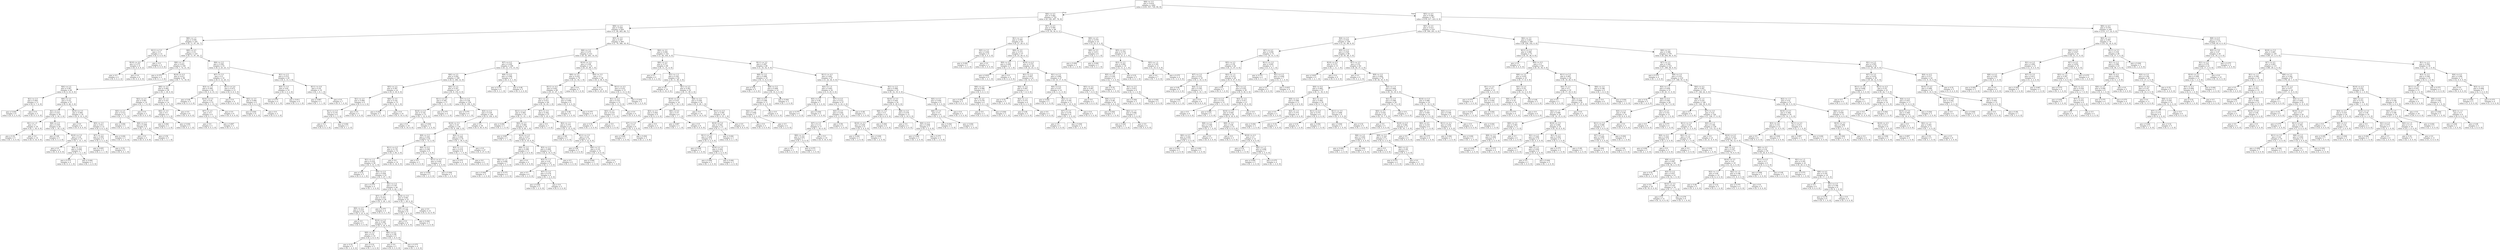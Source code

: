 digraph Tree {
node [shape=box] ;
0 [label="X[8] <= 3.5\ngini = 0.618\nsamples = 1492\nvalue = [123, 557, 720, 84, 8]"] ;
1 [label="X[6] <= 4.5\ngini = 0.482\nsamples = 725\nvalue = [4, 140, 497, 76, 8]"] ;
0 -> 1 [labeldistance=2.5, labelangle=45, headlabel="True"] ;
2 [label="X[8] <= 2.5\ngini = 0.426\nsamples = 629\nvalue = [1, 90, 463, 68, 7]"] ;
1 -> 2 ;
3 [label="X[6] <= 1.5\ngini = 0.556\nsamples = 165\nvalue = [0, 11, 97, 50, 7]"] ;
2 -> 3 ;
4 [label="X[11] <= 5.5\ngini = 0.5\nsamples = 12\nvalue = [0, 0, 0, 6, 6]"] ;
3 -> 4 ;
5 [label="X[10] <= 4.0\ngini = 0.375\nsamples = 8\nvalue = [0, 0, 0, 6, 2]"] ;
4 -> 5 ;
6 [label="gini = 0.5\nsamples = 4\nvalue = [0, 0, 0, 2, 2]"] ;
5 -> 6 ;
7 [label="gini = 0.0\nsamples = 4\nvalue = [0, 0, 0, 4, 0]"] ;
5 -> 7 ;
8 [label="gini = 0.0\nsamples = 4\nvalue = [0, 0, 0, 0, 4]"] ;
4 -> 8 ;
9 [label="X[9] <= 4.5\ngini = 0.51\nsamples = 153\nvalue = [0, 11, 97, 44, 1]"] ;
3 -> 9 ;
10 [label="X[8] <= 1.5\ngini = 0.433\nsamples = 100\nvalue = [0, 7, 72, 21, 0]"] ;
9 -> 10 ;
11 [label="gini = 0.375\nsamples = 4\nvalue = [0, 0, 1, 3, 0]"] ;
10 -> 11 ;
12 [label="X[10] <= 4.5\ngini = 0.413\nsamples = 96\nvalue = [0, 7, 71, 18, 0]"] ;
10 -> 12 ;
13 [label="X[4] <= 2.5\ngini = 0.367\nsamples = 68\nvalue = [0, 6, 53, 9, 0]"] ;
12 -> 13 ;
14 [label="X[1] <= 2.5\ngini = 0.463\nsamples = 11\nvalue = [0, 0, 7, 4, 0]"] ;
13 -> 14 ;
15 [label="gini = 0.444\nsamples = 6\nvalue = [0, 0, 2, 4, 0]"] ;
14 -> 15 ;
16 [label="gini = 0.0\nsamples = 5\nvalue = [0, 0, 5, 0, 0]"] ;
14 -> 16 ;
17 [label="X[6] <= 3.5\ngini = 0.33\nsamples = 57\nvalue = [0, 6, 46, 5, 0]"] ;
13 -> 17 ;
18 [label="X[1] <= 2.5\ngini = 0.231\nsamples = 39\nvalue = [0, 2, 34, 3, 0]"] ;
17 -> 18 ;
19 [label="X[1] <= 1.5\ngini = 0.1\nsamples = 19\nvalue = [0, 1, 18, 0, 0]"] ;
18 -> 19 ;
20 [label="gini = 0.32\nsamples = 5\nvalue = [0, 1, 4, 0, 0]"] ;
19 -> 20 ;
21 [label="gini = 0.0\nsamples = 14\nvalue = [0, 0, 14, 0, 0]"] ;
19 -> 21 ;
22 [label="X[6] <= 2.5\ngini = 0.335\nsamples = 20\nvalue = [0, 1, 16, 3, 0]"] ;
18 -> 22 ;
23 [label="gini = 0.48\nsamples = 5\nvalue = [0, 0, 3, 2, 0]"] ;
22 -> 23 ;
24 [label="X[10] <= 3.5\ngini = 0.24\nsamples = 15\nvalue = [0, 1, 13, 1, 0]"] ;
22 -> 24 ;
25 [label="gini = 0.0\nsamples = 8\nvalue = [0, 0, 8, 0, 0]"] ;
24 -> 25 ;
26 [label="X[3] <= 2.5\ngini = 0.449\nsamples = 7\nvalue = [0, 1, 5, 1, 0]"] ;
24 -> 26 ;
27 [label="gini = 0.375\nsamples = 4\nvalue = [0, 0, 3, 1, 0]"] ;
26 -> 27 ;
28 [label="gini = 0.444\nsamples = 3\nvalue = [0, 1, 2, 0, 0]"] ;
26 -> 28 ;
29 [label="X[10] <= 3.5\ngini = 0.494\nsamples = 18\nvalue = [0, 4, 12, 2, 0]"] ;
17 -> 29 ;
30 [label="gini = 0.0\nsamples = 6\nvalue = [0, 0, 6, 0, 0]"] ;
29 -> 30 ;
31 [label="X[5] <= 3.5\ngini = 0.611\nsamples = 12\nvalue = [0, 4, 6, 2, 0]"] ;
29 -> 31 ;
32 [label="X[7] <= 3.5\ngini = 0.593\nsamples = 9\nvalue = [0, 2, 5, 2, 0]"] ;
31 -> 32 ;
33 [label="gini = 0.625\nsamples = 4\nvalue = [0, 2, 1, 1, 0]"] ;
32 -> 33 ;
34 [label="gini = 0.32\nsamples = 5\nvalue = [0, 0, 4, 1, 0]"] ;
32 -> 34 ;
35 [label="gini = 0.444\nsamples = 3\nvalue = [0, 2, 1, 0, 0]"] ;
31 -> 35 ;
36 [label="X[6] <= 3.5\ngini = 0.482\nsamples = 28\nvalue = [0, 1, 18, 9, 0]"] ;
12 -> 36 ;
37 [label="X[3] <= 2.5\ngini = 0.561\nsamples = 14\nvalue = [0, 1, 7, 6, 0]"] ;
36 -> 37 ;
38 [label="X[5] <= 2.5\ngini = 0.512\nsamples = 11\nvalue = [0, 1, 7, 3, 0]"] ;
37 -> 38 ;
39 [label="gini = 0.444\nsamples = 3\nvalue = [0, 0, 1, 2, 0]"] ;
38 -> 39 ;
40 [label="X[0] <= 0.5\ngini = 0.406\nsamples = 8\nvalue = [0, 1, 6, 1, 0]"] ;
38 -> 40 ;
41 [label="gini = 0.0\nsamples = 3\nvalue = [0, 0, 3, 0, 0]"] ;
40 -> 41 ;
42 [label="gini = 0.56\nsamples = 5\nvalue = [0, 1, 3, 1, 0]"] ;
40 -> 42 ;
43 [label="gini = 0.0\nsamples = 3\nvalue = [0, 0, 0, 3, 0]"] ;
37 -> 43 ;
44 [label="X[2] <= 1.5\ngini = 0.337\nsamples = 14\nvalue = [0, 0, 11, 3, 0]"] ;
36 -> 44 ;
45 [label="X[4] <= 3.5\ngini = 0.5\nsamples = 6\nvalue = [0, 0, 3, 3, 0]"] ;
44 -> 45 ;
46 [label="gini = 0.444\nsamples = 3\nvalue = [0, 0, 1, 2, 0]"] ;
45 -> 46 ;
47 [label="gini = 0.444\nsamples = 3\nvalue = [0, 0, 2, 1, 0]"] ;
45 -> 47 ;
48 [label="gini = 0.0\nsamples = 8\nvalue = [0, 0, 8, 0, 0]"] ;
44 -> 48 ;
49 [label="X[6] <= 3.5\ngini = 0.583\nsamples = 53\nvalue = [0, 4, 25, 23, 1]"] ;
9 -> 49 ;
50 [label="X[7] <= 3.5\ngini = 0.5\nsamples = 33\nvalue = [0, 0, 12, 20, 1]"] ;
49 -> 50 ;
51 [label="X[3] <= 1.5\ngini = 0.395\nsamples = 20\nvalue = [0, 0, 4, 15, 1]"] ;
50 -> 51 ;
52 [label="gini = 0.48\nsamples = 5\nvalue = [0, 0, 3, 2, 0]"] ;
51 -> 52 ;
53 [label="X[10] <= 5.5\ngini = 0.24\nsamples = 15\nvalue = [0, 0, 1, 13, 1]"] ;
51 -> 53 ;
54 [label="X[7] <= 2.5\ngini = 0.5\nsamples = 6\nvalue = [0, 0, 1, 4, 1]"] ;
53 -> 54 ;
55 [label="gini = 0.0\nsamples = 3\nvalue = [0, 0, 0, 3, 0]"] ;
54 -> 55 ;
56 [label="gini = 0.667\nsamples = 3\nvalue = [0, 0, 1, 1, 1]"] ;
54 -> 56 ;
57 [label="gini = 0.0\nsamples = 9\nvalue = [0, 0, 0, 9, 0]"] ;
53 -> 57 ;
58 [label="X[11] <= 5.0\ngini = 0.473\nsamples = 13\nvalue = [0, 0, 8, 5, 0]"] ;
50 -> 58 ;
59 [label="gini = 0.0\nsamples = 4\nvalue = [0, 0, 4, 0, 0]"] ;
58 -> 59 ;
60 [label="X[5] <= 3.5\ngini = 0.494\nsamples = 9\nvalue = [0, 0, 4, 5, 0]"] ;
58 -> 60 ;
61 [label="gini = 0.444\nsamples = 6\nvalue = [0, 0, 4, 2, 0]"] ;
60 -> 61 ;
62 [label="gini = 0.0\nsamples = 3\nvalue = [0, 0, 0, 3, 0]"] ;
60 -> 62 ;
63 [label="X[1] <= 2.5\ngini = 0.515\nsamples = 20\nvalue = [0, 4, 13, 3, 0]"] ;
49 -> 63 ;
64 [label="X[5] <= 3.5\ngini = 0.62\nsamples = 10\nvalue = [0, 3, 5, 2, 0]"] ;
63 -> 64 ;
65 [label="gini = 0.375\nsamples = 4\nvalue = [0, 0, 3, 1, 0]"] ;
64 -> 65 ;
66 [label="gini = 0.611\nsamples = 6\nvalue = [0, 3, 2, 1, 0]"] ;
64 -> 66 ;
67 [label="X[11] <= 4.0\ngini = 0.34\nsamples = 10\nvalue = [0, 1, 8, 1, 0]"] ;
63 -> 67 ;
68 [label="gini = 0.667\nsamples = 3\nvalue = [0, 1, 1, 1, 0]"] ;
67 -> 68 ;
69 [label="gini = 0.0\nsamples = 7\nvalue = [0, 0, 7, 0, 0]"] ;
67 -> 69 ;
70 [label="X[5] <= 3.5\ngini = 0.347\nsamples = 464\nvalue = [1, 79, 366, 18, 0]"] ;
2 -> 70 ;
71 [label="X[6] <= 3.5\ngini = 0.275\nsamples = 312\nvalue = [0, 35, 263, 14, 0]"] ;
70 -> 71 ;
72 [label="X[7] <= 4.5\ngini = 0.229\nsamples = 198\nvalue = [0, 12, 173, 13, 0]"] ;
71 -> 72 ;
73 [label="X[6] <= 2.5\ngini = 0.204\nsamples = 189\nvalue = [0, 9, 168, 12, 0]"] ;
72 -> 73 ;
74 [label="X[5] <= 2.5\ngini = 0.397\nsamples = 22\nvalue = [0, 0, 16, 6, 0]"] ;
73 -> 74 ;
75 [label="X[1] <= 2.5\ngini = 0.494\nsamples = 9\nvalue = [0, 0, 4, 5, 0]"] ;
74 -> 75 ;
76 [label="X[11] <= 5.5\ngini = 0.278\nsamples = 6\nvalue = [0, 0, 1, 5, 0]"] ;
75 -> 76 ;
77 [label="gini = 0.0\nsamples = 3\nvalue = [0, 0, 0, 3, 0]"] ;
76 -> 77 ;
78 [label="gini = 0.444\nsamples = 3\nvalue = [0, 0, 1, 2, 0]"] ;
76 -> 78 ;
79 [label="gini = 0.0\nsamples = 3\nvalue = [0, 0, 3, 0, 0]"] ;
75 -> 79 ;
80 [label="X[9] <= 3.5\ngini = 0.142\nsamples = 13\nvalue = [0, 0, 12, 1, 0]"] ;
74 -> 80 ;
81 [label="gini = 0.444\nsamples = 3\nvalue = [0, 0, 2, 1, 0]"] ;
80 -> 81 ;
82 [label="gini = 0.0\nsamples = 10\nvalue = [0, 0, 10, 0, 0]"] ;
80 -> 82 ;
83 [label="X[4] <= 2.5\ngini = 0.167\nsamples = 167\nvalue = [0, 9, 152, 6, 0]"] ;
73 -> 83 ;
84 [label="X[11] <= 5.0\ngini = 0.381\nsamples = 17\nvalue = [0, 1, 13, 3, 0]"] ;
83 -> 84 ;
85 [label="X[10] <= 4.5\ngini = 0.142\nsamples = 13\nvalue = [0, 1, 12, 0, 0]"] ;
84 -> 85 ;
86 [label="gini = 0.0\nsamples = 10\nvalue = [0, 0, 10, 0, 0]"] ;
85 -> 86 ;
87 [label="gini = 0.444\nsamples = 3\nvalue = [0, 1, 2, 0, 0]"] ;
85 -> 87 ;
88 [label="gini = 0.375\nsamples = 4\nvalue = [0, 0, 1, 3, 0]"] ;
84 -> 88 ;
89 [label="X[7] <= 2.5\ngini = 0.138\nsamples = 150\nvalue = [0, 8, 139, 3, 0]"] ;
83 -> 89 ;
90 [label="gini = 0.375\nsamples = 4\nvalue = [0, 0, 3, 1, 0]"] ;
89 -> 90 ;
91 [label="X[3] <= 2.5\ngini = 0.129\nsamples = 146\nvalue = [0, 8, 136, 2, 0]"] ;
89 -> 91 ;
92 [label="X[10] <= 5.5\ngini = 0.16\nsamples = 116\nvalue = [0, 8, 106, 2, 0]"] ;
91 -> 92 ;
93 [label="X[9] <= 5.5\ngini = 0.202\nsamples = 81\nvalue = [0, 7, 72, 2, 0]"] ;
92 -> 93 ;
94 [label="X[11] <= 4.5\ngini = 0.179\nsamples = 72\nvalue = [0, 5, 65, 2, 0]"] ;
93 -> 94 ;
95 [label="X[1] <= 1.5\ngini = 0.218\nsamples = 58\nvalue = [0, 5, 51, 2, 0]"] ;
94 -> 95 ;
96 [label="gini = 0.32\nsamples = 5\nvalue = [0, 0, 4, 1, 0]"] ;
95 -> 96 ;
97 [label="X[5] <= 2.5\ngini = 0.204\nsamples = 53\nvalue = [0, 5, 47, 1, 0]"] ;
95 -> 97 ;
98 [label="gini = 0.375\nsamples = 4\nvalue = [0, 1, 3, 0, 0]"] ;
97 -> 98 ;
99 [label="X[1] <= 2.5\ngini = 0.187\nsamples = 49\nvalue = [0, 4, 44, 1, 0]"] ;
97 -> 99 ;
100 [label="X[7] <= 3.5\ngini = 0.253\nsamples = 28\nvalue = [0, 3, 24, 1, 0]"] ;
99 -> 100 ;
101 [label="X[9] <= 2.5\ngini = 0.219\nsamples = 24\nvalue = [0, 3, 21, 0, 0]"] ;
100 -> 101 ;
102 [label="gini = 0.0\nsamples = 5\nvalue = [0, 0, 5, 0, 0]"] ;
101 -> 102 ;
103 [label="X[10] <= 3.5\ngini = 0.266\nsamples = 19\nvalue = [0, 3, 16, 0, 0]"] ;
101 -> 103 ;
104 [label="X[9] <= 3.5\ngini = 0.32\nsamples = 10\nvalue = [0, 2, 8, 0, 0]"] ;
103 -> 104 ;
105 [label="gini = 0.32\nsamples = 5\nvalue = [0, 1, 4, 0, 0]"] ;
104 -> 105 ;
106 [label="gini = 0.32\nsamples = 5\nvalue = [0, 1, 4, 0, 0]"] ;
104 -> 106 ;
107 [label="X[0] <= 0.5\ngini = 0.198\nsamples = 9\nvalue = [0, 1, 8, 0, 0]"] ;
103 -> 107 ;
108 [label="gini = 0.0\nsamples = 5\nvalue = [0, 0, 5, 0, 0]"] ;
107 -> 108 ;
109 [label="gini = 0.375\nsamples = 4\nvalue = [0, 1, 3, 0, 0]"] ;
107 -> 109 ;
110 [label="gini = 0.375\nsamples = 4\nvalue = [0, 0, 3, 1, 0]"] ;
100 -> 110 ;
111 [label="X[10] <= 3.5\ngini = 0.091\nsamples = 21\nvalue = [0, 1, 20, 0, 0]"] ;
99 -> 111 ;
112 [label="X[9] <= 3.5\ngini = 0.198\nsamples = 9\nvalue = [0, 1, 8, 0, 0]"] ;
111 -> 112 ;
113 [label="gini = 0.0\nsamples = 6\nvalue = [0, 0, 6, 0, 0]"] ;
112 -> 113 ;
114 [label="gini = 0.444\nsamples = 3\nvalue = [0, 1, 2, 0, 0]"] ;
112 -> 114 ;
115 [label="gini = 0.0\nsamples = 12\nvalue = [0, 0, 12, 0, 0]"] ;
111 -> 115 ;
116 [label="gini = 0.0\nsamples = 14\nvalue = [0, 0, 14, 0, 0]"] ;
94 -> 116 ;
117 [label="X[0] <= 0.5\ngini = 0.346\nsamples = 9\nvalue = [0, 2, 7, 0, 0]"] ;
93 -> 117 ;
118 [label="gini = 0.0\nsamples = 3\nvalue = [0, 0, 3, 0, 0]"] ;
117 -> 118 ;
119 [label="X[11] <= 4.5\ngini = 0.444\nsamples = 6\nvalue = [0, 2, 4, 0, 0]"] ;
117 -> 119 ;
120 [label="gini = 0.444\nsamples = 3\nvalue = [0, 1, 2, 0, 0]"] ;
119 -> 120 ;
121 [label="gini = 0.444\nsamples = 3\nvalue = [0, 1, 2, 0, 0]"] ;
119 -> 121 ;
122 [label="X[2] <= 1.5\ngini = 0.056\nsamples = 35\nvalue = [0, 1, 34, 0, 0]"] ;
92 -> 122 ;
123 [label="X[3] <= 1.5\ngini = 0.219\nsamples = 8\nvalue = [0, 1, 7, 0, 0]"] ;
122 -> 123 ;
124 [label="gini = 0.375\nsamples = 4\nvalue = [0, 1, 3, 0, 0]"] ;
123 -> 124 ;
125 [label="gini = 0.0\nsamples = 4\nvalue = [0, 0, 4, 0, 0]"] ;
123 -> 125 ;
126 [label="gini = 0.0\nsamples = 27\nvalue = [0, 0, 27, 0, 0]"] ;
122 -> 126 ;
127 [label="gini = 0.0\nsamples = 30\nvalue = [0, 0, 30, 0, 0]"] ;
91 -> 127 ;
128 [label="X[9] <= 4.5\ngini = 0.568\nsamples = 9\nvalue = [0, 3, 5, 1, 0]"] ;
72 -> 128 ;
129 [label="gini = 0.375\nsamples = 4\nvalue = [0, 0, 3, 1, 0]"] ;
128 -> 129 ;
130 [label="gini = 0.48\nsamples = 5\nvalue = [0, 3, 2, 0, 0]"] ;
128 -> 130 ;
131 [label="X[10] <= 5.5\ngini = 0.336\nsamples = 114\nvalue = [0, 23, 90, 1, 0]"] ;
71 -> 131 ;
132 [label="X[9] <= 5.5\ngini = 0.419\nsamples = 76\nvalue = [0, 21, 54, 1, 0]"] ;
131 -> 132 ;
133 [label="X[11] <= 4.5\ngini = 0.443\nsamples = 69\nvalue = [0, 21, 47, 1, 0]"] ;
132 -> 133 ;
134 [label="X[1] <= 2.5\ngini = 0.415\nsamples = 60\nvalue = [0, 16, 43, 1, 0]"] ;
133 -> 134 ;
135 [label="X[11] <= 2.5\ngini = 0.483\nsamples = 33\nvalue = [0, 11, 21, 1, 0]"] ;
134 -> 135 ;
136 [label="gini = 0.444\nsamples = 3\nvalue = [0, 2, 1, 0, 0]"] ;
135 -> 136 ;
137 [label="X[4] <= 2.5\ngini = 0.464\nsamples = 30\nvalue = [0, 9, 20, 1, 0]"] ;
135 -> 137 ;
138 [label="gini = 0.667\nsamples = 3\nvalue = [0, 1, 1, 1, 0]"] ;
137 -> 138 ;
139 [label="X[10] <= 3.5\ngini = 0.417\nsamples = 27\nvalue = [0, 8, 19, 0, 0]"] ;
137 -> 139 ;
140 [label="X[9] <= 3.5\ngini = 0.298\nsamples = 11\nvalue = [0, 2, 9, 0, 0]"] ;
139 -> 140 ;
141 [label="X[2] <= 1.5\ngini = 0.408\nsamples = 7\nvalue = [0, 2, 5, 0, 0]"] ;
140 -> 141 ;
142 [label="gini = 0.444\nsamples = 3\nvalue = [0, 1, 2, 0, 0]"] ;
141 -> 142 ;
143 [label="gini = 0.375\nsamples = 4\nvalue = [0, 1, 3, 0, 0]"] ;
141 -> 143 ;
144 [label="gini = 0.0\nsamples = 4\nvalue = [0, 0, 4, 0, 0]"] ;
140 -> 144 ;
145 [label="X[3] <= 2.5\ngini = 0.469\nsamples = 16\nvalue = [0, 6, 10, 0, 0]"] ;
139 -> 145 ;
146 [label="X[3] <= 1.5\ngini = 0.42\nsamples = 10\nvalue = [0, 3, 7, 0, 0]"] ;
145 -> 146 ;
147 [label="gini = 0.5\nsamples = 4\nvalue = [0, 2, 2, 0, 0]"] ;
146 -> 147 ;
148 [label="X[7] <= 3.5\ngini = 0.278\nsamples = 6\nvalue = [0, 1, 5, 0, 0]"] ;
146 -> 148 ;
149 [label="gini = 0.444\nsamples = 3\nvalue = [0, 1, 2, 0, 0]"] ;
148 -> 149 ;
150 [label="gini = 0.0\nsamples = 3\nvalue = [0, 0, 3, 0, 0]"] ;
148 -> 150 ;
151 [label="gini = 0.5\nsamples = 6\nvalue = [0, 3, 3, 0, 0]"] ;
145 -> 151 ;
152 [label="X[7] <= 3.5\ngini = 0.302\nsamples = 27\nvalue = [0, 5, 22, 0, 0]"] ;
134 -> 152 ;
153 [label="gini = 0.0\nsamples = 7\nvalue = [0, 0, 7, 0, 0]"] ;
152 -> 153 ;
154 [label="X[2] <= 1.5\ngini = 0.375\nsamples = 20\nvalue = [0, 5, 15, 0, 0]"] ;
152 -> 154 ;
155 [label="gini = 0.48\nsamples = 5\nvalue = [0, 2, 3, 0, 0]"] ;
154 -> 155 ;
156 [label="X[11] <= 3.5\ngini = 0.32\nsamples = 15\nvalue = [0, 3, 12, 0, 0]"] ;
154 -> 156 ;
157 [label="gini = 0.48\nsamples = 5\nvalue = [0, 2, 3, 0, 0]"] ;
156 -> 157 ;
158 [label="X[9] <= 3.5\ngini = 0.18\nsamples = 10\nvalue = [0, 1, 9, 0, 0]"] ;
156 -> 158 ;
159 [label="gini = 0.444\nsamples = 3\nvalue = [0, 1, 2, 0, 0]"] ;
158 -> 159 ;
160 [label="gini = 0.0\nsamples = 7\nvalue = [0, 0, 7, 0, 0]"] ;
158 -> 160 ;
161 [label="X[1] <= 2.5\ngini = 0.494\nsamples = 9\nvalue = [0, 5, 4, 0, 0]"] ;
133 -> 161 ;
162 [label="gini = 0.48\nsamples = 5\nvalue = [0, 2, 3, 0, 0]"] ;
161 -> 162 ;
163 [label="gini = 0.375\nsamples = 4\nvalue = [0, 3, 1, 0, 0]"] ;
161 -> 163 ;
164 [label="gini = 0.0\nsamples = 7\nvalue = [0, 0, 7, 0, 0]"] ;
132 -> 164 ;
165 [label="X[4] <= 3.5\ngini = 0.1\nsamples = 38\nvalue = [0, 2, 36, 0, 0]"] ;
131 -> 165 ;
166 [label="gini = 0.0\nsamples = 23\nvalue = [0, 0, 23, 0, 0]"] ;
165 -> 166 ;
167 [label="X[11] <= 4.5\ngini = 0.231\nsamples = 15\nvalue = [0, 2, 13, 0, 0]"] ;
165 -> 167 ;
168 [label="X[1] <= 2.5\ngini = 0.153\nsamples = 12\nvalue = [0, 1, 11, 0, 0]"] ;
167 -> 168 ;
169 [label="X[3] <= 2.5\ngini = 0.219\nsamples = 8\nvalue = [0, 1, 7, 0, 0]"] ;
168 -> 169 ;
170 [label="gini = 0.32\nsamples = 5\nvalue = [0, 1, 4, 0, 0]"] ;
169 -> 170 ;
171 [label="gini = 0.0\nsamples = 3\nvalue = [0, 0, 3, 0, 0]"] ;
169 -> 171 ;
172 [label="gini = 0.0\nsamples = 4\nvalue = [0, 0, 4, 0, 0]"] ;
168 -> 172 ;
173 [label="gini = 0.444\nsamples = 3\nvalue = [0, 1, 2, 0, 0]"] ;
167 -> 173 ;
174 [label="X[4] <= 3.5\ngini = 0.456\nsamples = 152\nvalue = [1, 44, 103, 4, 0]"] ;
70 -> 174 ;
175 [label="X[6] <= 2.5\ngini = 0.371\nsamples = 66\nvalue = [0, 11, 51, 4, 0]"] ;
174 -> 175 ;
176 [label="gini = 0.5\nsamples = 4\nvalue = [0, 0, 2, 2, 0]"] ;
175 -> 176 ;
177 [label="X[1] <= 1.5\ngini = 0.343\nsamples = 62\nvalue = [0, 11, 49, 2, 0]"] ;
175 -> 177 ;
178 [label="gini = 0.0\nsamples = 10\nvalue = [0, 0, 10, 0, 0]"] ;
177 -> 178 ;
179 [label="X[1] <= 2.5\ngini = 0.391\nsamples = 52\nvalue = [0, 11, 39, 2, 0]"] ;
177 -> 179 ;
180 [label="X[10] <= 5.5\ngini = 0.537\nsamples = 18\nvalue = [0, 7, 10, 1, 0]"] ;
179 -> 180 ;
181 [label="X[3] <= 2.5\ngini = 0.444\nsamples = 9\nvalue = [0, 6, 3, 0, 0]"] ;
180 -> 181 ;
182 [label="X[7] <= 3.5\ngini = 0.5\nsamples = 6\nvalue = [0, 3, 3, 0, 0]"] ;
181 -> 182 ;
183 [label="gini = 0.444\nsamples = 3\nvalue = [0, 1, 2, 0, 0]"] ;
182 -> 183 ;
184 [label="gini = 0.444\nsamples = 3\nvalue = [0, 2, 1, 0, 0]"] ;
182 -> 184 ;
185 [label="gini = 0.0\nsamples = 3\nvalue = [0, 3, 0, 0, 0]"] ;
181 -> 185 ;
186 [label="X[0] <= 0.5\ngini = 0.37\nsamples = 9\nvalue = [0, 1, 7, 1, 0]"] ;
180 -> 186 ;
187 [label="gini = 0.667\nsamples = 3\nvalue = [0, 1, 1, 1, 0]"] ;
186 -> 187 ;
188 [label="gini = 0.0\nsamples = 6\nvalue = [0, 0, 6, 0, 0]"] ;
186 -> 188 ;
189 [label="X[6] <= 3.5\ngini = 0.258\nsamples = 34\nvalue = [0, 4, 29, 1, 0]"] ;
179 -> 189 ;
190 [label="gini = 0.0\nsamples = 14\nvalue = [0, 0, 14, 0, 0]"] ;
189 -> 190 ;
191 [label="X[11] <= 4.5\ngini = 0.395\nsamples = 20\nvalue = [0, 4, 15, 1, 0]"] ;
189 -> 191 ;
192 [label="X[10] <= 5.0\ngini = 0.542\nsamples = 12\nvalue = [0, 4, 7, 1, 0]"] ;
191 -> 192 ;
193 [label="X[11] <= 3.5\ngini = 0.494\nsamples = 9\nvalue = [0, 4, 5, 0, 0]"] ;
192 -> 193 ;
194 [label="gini = 0.444\nsamples = 3\nvalue = [0, 2, 1, 0, 0]"] ;
193 -> 194 ;
195 [label="X[10] <= 3.5\ngini = 0.444\nsamples = 6\nvalue = [0, 2, 4, 0, 0]"] ;
193 -> 195 ;
196 [label="gini = 0.444\nsamples = 3\nvalue = [0, 1, 2, 0, 0]"] ;
195 -> 196 ;
197 [label="gini = 0.444\nsamples = 3\nvalue = [0, 1, 2, 0, 0]"] ;
195 -> 197 ;
198 [label="gini = 0.444\nsamples = 3\nvalue = [0, 0, 2, 1, 0]"] ;
192 -> 198 ;
199 [label="gini = 0.0\nsamples = 8\nvalue = [0, 0, 8, 0, 0]"] ;
191 -> 199 ;
200 [label="X[11] <= 3.5\ngini = 0.487\nsamples = 86\nvalue = [1, 33, 52, 0, 0]"] ;
174 -> 200 ;
201 [label="X[6] <= 3.5\ngini = 0.488\nsamples = 19\nvalue = [0, 11, 8, 0, 0]"] ;
200 -> 201 ;
202 [label="gini = 0.32\nsamples = 5\nvalue = [0, 1, 4, 0, 0]"] ;
201 -> 202 ;
203 [label="X[9] <= 5.5\ngini = 0.408\nsamples = 14\nvalue = [0, 10, 4, 0, 0]"] ;
201 -> 203 ;
204 [label="X[0] <= 0.5\ngini = 0.298\nsamples = 11\nvalue = [0, 9, 2, 0, 0]"] ;
203 -> 204 ;
205 [label="X[2] <= 1.5\ngini = 0.408\nsamples = 7\nvalue = [0, 5, 2, 0, 0]"] ;
204 -> 205 ;
206 [label="gini = 0.0\nsamples = 3\nvalue = [0, 3, 0, 0, 0]"] ;
205 -> 206 ;
207 [label="gini = 0.5\nsamples = 4\nvalue = [0, 2, 2, 0, 0]"] ;
205 -> 207 ;
208 [label="gini = 0.0\nsamples = 4\nvalue = [0, 4, 0, 0, 0]"] ;
204 -> 208 ;
209 [label="gini = 0.444\nsamples = 3\nvalue = [0, 1, 2, 0, 0]"] ;
203 -> 209 ;
210 [label="X[11] <= 4.5\ngini = 0.461\nsamples = 67\nvalue = [1, 22, 44, 0, 0]"] ;
200 -> 210 ;
211 [label="X[3] <= 1.5\ngini = 0.403\nsamples = 34\nvalue = [1, 8, 25, 0, 0]"] ;
210 -> 211 ;
212 [label="X[5] <= 4.5\ngini = 0.49\nsamples = 7\nvalue = [0, 4, 3, 0, 0]"] ;
211 -> 212 ;
213 [label="gini = 0.375\nsamples = 4\nvalue = [0, 3, 1, 0, 0]"] ;
212 -> 213 ;
214 [label="gini = 0.444\nsamples = 3\nvalue = [0, 1, 2, 0, 0]"] ;
212 -> 214 ;
215 [label="X[7] <= 4.5\ngini = 0.313\nsamples = 27\nvalue = [1, 4, 22, 0, 0]"] ;
211 -> 215 ;
216 [label="X[3] <= 2.5\ngini = 0.244\nsamples = 22\nvalue = [1, 2, 19, 0, 0]"] ;
215 -> 216 ;
217 [label="X[7] <= 3.5\ngini = 0.111\nsamples = 17\nvalue = [0, 1, 16, 0, 0]"] ;
216 -> 217 ;
218 [label="X[9] <= 3.5\ngini = 0.245\nsamples = 7\nvalue = [0, 1, 6, 0, 0]"] ;
217 -> 218 ;
219 [label="gini = 0.0\nsamples = 3\nvalue = [0, 0, 3, 0, 0]"] ;
218 -> 219 ;
220 [label="gini = 0.375\nsamples = 4\nvalue = [0, 1, 3, 0, 0]"] ;
218 -> 220 ;
221 [label="gini = 0.0\nsamples = 10\nvalue = [0, 0, 10, 0, 0]"] ;
217 -> 221 ;
222 [label="gini = 0.56\nsamples = 5\nvalue = [1, 1, 3, 0, 0]"] ;
216 -> 222 ;
223 [label="gini = 0.48\nsamples = 5\nvalue = [0, 2, 3, 0, 0]"] ;
215 -> 223 ;
224 [label="X[1] <= 2.5\ngini = 0.489\nsamples = 33\nvalue = [0, 14, 19, 0, 0]"] ;
210 -> 224 ;
225 [label="X[10] <= 5.5\ngini = 0.444\nsamples = 24\nvalue = [0, 8, 16, 0, 0]"] ;
224 -> 225 ;
226 [label="X[6] <= 3.5\ngini = 0.5\nsamples = 12\nvalue = [0, 6, 6, 0, 0]"] ;
225 -> 226 ;
227 [label="X[10] <= 4.5\ngini = 0.444\nsamples = 6\nvalue = [0, 2, 4, 0, 0]"] ;
226 -> 227 ;
228 [label="gini = 0.444\nsamples = 3\nvalue = [0, 1, 2, 0, 0]"] ;
227 -> 228 ;
229 [label="gini = 0.444\nsamples = 3\nvalue = [0, 1, 2, 0, 0]"] ;
227 -> 229 ;
230 [label="gini = 0.444\nsamples = 6\nvalue = [0, 4, 2, 0, 0]"] ;
226 -> 230 ;
231 [label="X[6] <= 3.5\ngini = 0.278\nsamples = 12\nvalue = [0, 2, 10, 0, 0]"] ;
225 -> 231 ;
232 [label="gini = 0.0\nsamples = 5\nvalue = [0, 0, 5, 0, 0]"] ;
231 -> 232 ;
233 [label="X[0] <= 0.5\ngini = 0.408\nsamples = 7\nvalue = [0, 2, 5, 0, 0]"] ;
231 -> 233 ;
234 [label="gini = 0.444\nsamples = 3\nvalue = [0, 1, 2, 0, 0]"] ;
233 -> 234 ;
235 [label="gini = 0.375\nsamples = 4\nvalue = [0, 1, 3, 0, 0]"] ;
233 -> 235 ;
236 [label="X[5] <= 4.5\ngini = 0.444\nsamples = 9\nvalue = [0, 6, 3, 0, 0]"] ;
224 -> 236 ;
237 [label="X[6] <= 3.5\ngini = 0.5\nsamples = 6\nvalue = [0, 3, 3, 0, 0]"] ;
236 -> 237 ;
238 [label="gini = 0.444\nsamples = 3\nvalue = [0, 2, 1, 0, 0]"] ;
237 -> 238 ;
239 [label="gini = 0.444\nsamples = 3\nvalue = [0, 1, 2, 0, 0]"] ;
237 -> 239 ;
240 [label="gini = 0.0\nsamples = 3\nvalue = [0, 3, 0, 0, 0]"] ;
236 -> 240 ;
241 [label="X[7] <= 4.5\ngini = 0.595\nsamples = 96\nvalue = [3, 50, 34, 8, 1]"] ;
1 -> 241 ;
242 [label="X[1] <= 1.5\ngini = 0.595\nsamples = 63\nvalue = [0, 27, 29, 6, 1]"] ;
241 -> 242 ;
243 [label="X[5] <= 3.5\ngini = 0.444\nsamples = 6\nvalue = [0, 4, 0, 2, 0]"] ;
242 -> 243 ;
244 [label="gini = 0.444\nsamples = 3\nvalue = [0, 1, 0, 2, 0]"] ;
243 -> 244 ;
245 [label="gini = 0.0\nsamples = 3\nvalue = [0, 3, 0, 0, 0]"] ;
243 -> 245 ;
246 [label="X[9] <= 3.5\ngini = 0.573\nsamples = 57\nvalue = [0, 23, 29, 4, 1]"] ;
242 -> 246 ;
247 [label="X[0] <= 0.5\ngini = 0.406\nsamples = 8\nvalue = [0, 1, 6, 1, 0]"] ;
246 -> 247 ;
248 [label="gini = 0.625\nsamples = 4\nvalue = [0, 1, 2, 1, 0]"] ;
247 -> 248 ;
249 [label="gini = 0.0\nsamples = 4\nvalue = [0, 0, 4, 0, 0]"] ;
247 -> 249 ;
250 [label="X[10] <= 4.5\ngini = 0.574\nsamples = 49\nvalue = [0, 22, 23, 3, 1]"] ;
246 -> 250 ;
251 [label="X[1] <= 2.5\ngini = 0.607\nsamples = 22\nvalue = [0, 12, 6, 3, 1]"] ;
250 -> 251 ;
252 [label="X[8] <= 2.5\ngini = 0.568\nsamples = 9\nvalue = [0, 5, 0, 3, 1]"] ;
251 -> 252 ;
253 [label="gini = 0.444\nsamples = 3\nvalue = [0, 0, 0, 2, 1]"] ;
252 -> 253 ;
254 [label="X[7] <= 3.5\ngini = 0.278\nsamples = 6\nvalue = [0, 5, 0, 1, 0]"] ;
252 -> 254 ;
255 [label="gini = 0.0\nsamples = 3\nvalue = [0, 3, 0, 0, 0]"] ;
254 -> 255 ;
256 [label="gini = 0.444\nsamples = 3\nvalue = [0, 2, 0, 1, 0]"] ;
254 -> 256 ;
257 [label="X[4] <= 3.5\ngini = 0.497\nsamples = 13\nvalue = [0, 7, 6, 0, 0]"] ;
251 -> 257 ;
258 [label="gini = 0.32\nsamples = 5\nvalue = [0, 1, 4, 0, 0]"] ;
257 -> 258 ;
259 [label="X[2] <= 1.5\ngini = 0.375\nsamples = 8\nvalue = [0, 6, 2, 0, 0]"] ;
257 -> 259 ;
260 [label="gini = 0.48\nsamples = 5\nvalue = [0, 3, 2, 0, 0]"] ;
259 -> 260 ;
261 [label="gini = 0.0\nsamples = 3\nvalue = [0, 3, 0, 0, 0]"] ;
259 -> 261 ;
262 [label="X[1] <= 2.5\ngini = 0.466\nsamples = 27\nvalue = [0, 10, 17, 0, 0]"] ;
250 -> 262 ;
263 [label="X[0] <= 0.5\ngini = 0.337\nsamples = 14\nvalue = [0, 3, 11, 0, 0]"] ;
262 -> 263 ;
264 [label="gini = 0.444\nsamples = 3\nvalue = [0, 2, 1, 0, 0]"] ;
263 -> 264 ;
265 [label="X[2] <= 1.5\ngini = 0.165\nsamples = 11\nvalue = [0, 1, 10, 0, 0]"] ;
263 -> 265 ;
266 [label="X[7] <= 3.5\ngini = 0.278\nsamples = 6\nvalue = [0, 1, 5, 0, 0]"] ;
265 -> 266 ;
267 [label="gini = 0.0\nsamples = 3\nvalue = [0, 0, 3, 0, 0]"] ;
266 -> 267 ;
268 [label="gini = 0.444\nsamples = 3\nvalue = [0, 1, 2, 0, 0]"] ;
266 -> 268 ;
269 [label="gini = 0.0\nsamples = 5\nvalue = [0, 0, 5, 0, 0]"] ;
265 -> 269 ;
270 [label="X[5] <= 3.5\ngini = 0.497\nsamples = 13\nvalue = [0, 7, 6, 0, 0]"] ;
262 -> 270 ;
271 [label="gini = 0.0\nsamples = 3\nvalue = [0, 3, 0, 0, 0]"] ;
270 -> 271 ;
272 [label="X[9] <= 5.5\ngini = 0.48\nsamples = 10\nvalue = [0, 4, 6, 0, 0]"] ;
270 -> 272 ;
273 [label="gini = 0.444\nsamples = 3\nvalue = [0, 2, 1, 0, 0]"] ;
272 -> 273 ;
274 [label="X[2] <= 1.5\ngini = 0.408\nsamples = 7\nvalue = [0, 2, 5, 0, 0]"] ;
272 -> 274 ;
275 [label="gini = 0.444\nsamples = 3\nvalue = [0, 2, 1, 0, 0]"] ;
274 -> 275 ;
276 [label="gini = 0.0\nsamples = 4\nvalue = [0, 0, 4, 0, 0]"] ;
274 -> 276 ;
277 [label="X[8] <= 2.5\ngini = 0.479\nsamples = 33\nvalue = [3, 23, 5, 2, 0]"] ;
241 -> 277 ;
278 [label="X[9] <= 5.5\ngini = 0.611\nsamples = 6\nvalue = [0, 2, 3, 1, 0]"] ;
277 -> 278 ;
279 [label="gini = 0.444\nsamples = 3\nvalue = [0, 2, 1, 0, 0]"] ;
278 -> 279 ;
280 [label="gini = 0.444\nsamples = 3\nvalue = [0, 0, 2, 1, 0]"] ;
278 -> 280 ;
281 [label="X[5] <= 4.5\ngini = 0.376\nsamples = 27\nvalue = [3, 21, 2, 1, 0]"] ;
277 -> 281 ;
282 [label="X[3] <= 2.5\ngini = 0.492\nsamples = 16\nvalue = [2, 11, 2, 1, 0]"] ;
281 -> 282 ;
283 [label="X[5] <= 3.5\ngini = 0.529\nsamples = 11\nvalue = [2, 7, 2, 0, 0]"] ;
282 -> 283 ;
284 [label="gini = 0.32\nsamples = 5\nvalue = [0, 4, 1, 0, 0]"] ;
283 -> 284 ;
285 [label="X[1] <= 2.5\ngini = 0.611\nsamples = 6\nvalue = [2, 3, 1, 0, 0]"] ;
283 -> 285 ;
286 [label="gini = 0.444\nsamples = 3\nvalue = [0, 2, 1, 0, 0]"] ;
285 -> 286 ;
287 [label="gini = 0.444\nsamples = 3\nvalue = [2, 1, 0, 0, 0]"] ;
285 -> 287 ;
288 [label="gini = 0.32\nsamples = 5\nvalue = [0, 4, 0, 1, 0]"] ;
282 -> 288 ;
289 [label="X[3] <= 1.5\ngini = 0.165\nsamples = 11\nvalue = [1, 10, 0, 0, 0]"] ;
281 -> 289 ;
290 [label="gini = 0.0\nsamples = 7\nvalue = [0, 7, 0, 0, 0]"] ;
289 -> 290 ;
291 [label="gini = 0.375\nsamples = 4\nvalue = [1, 3, 0, 0, 0]"] ;
289 -> 291 ;
292 [label="X[5] <= 4.5\ngini = 0.596\nsamples = 767\nvalue = [119, 417, 223, 8, 0]"] ;
0 -> 292 [labeldistance=2.5, labelangle=-45, headlabel="False"] ;
293 [label="X[5] <= 3.5\ngini = 0.513\nsamples = 518\nvalue = [9, 300, 201, 8, 0]"] ;
292 -> 293 ;
294 [label="X[4] <= 3.5\ngini = 0.524\nsamples = 169\nvalue = [1, 61, 99, 8, 0]"] ;
293 -> 294 ;
295 [label="X[7] <= 4.5\ngini = 0.459\nsamples = 73\nvalue = [1, 16, 51, 5, 0]"] ;
294 -> 295 ;
296 [label="X[5] <= 2.5\ngini = 0.39\nsamples = 62\nvalue = [0, 11, 47, 4, 0]"] ;
295 -> 296 ;
297 [label="X[7] <= 3.5\ngini = 0.531\nsamples = 16\nvalue = [0, 2, 10, 4, 0]"] ;
296 -> 297 ;
298 [label="gini = 0.48\nsamples = 5\nvalue = [0, 2, 0, 3, 0]"] ;
297 -> 298 ;
299 [label="X[4] <= 2.5\ngini = 0.165\nsamples = 11\nvalue = [0, 0, 10, 1, 0]"] ;
297 -> 299 ;
300 [label="gini = 0.444\nsamples = 3\nvalue = [0, 0, 2, 1, 0]"] ;
299 -> 300 ;
301 [label="gini = 0.0\nsamples = 8\nvalue = [0, 0, 8, 0, 0]"] ;
299 -> 301 ;
302 [label="X[3] <= 1.5\ngini = 0.315\nsamples = 46\nvalue = [0, 9, 37, 0, 0]"] ;
296 -> 302 ;
303 [label="gini = 0.0\nsamples = 7\nvalue = [0, 0, 7, 0, 0]"] ;
302 -> 303 ;
304 [label="X[7] <= 3.5\ngini = 0.355\nsamples = 39\nvalue = [0, 9, 30, 0, 0]"] ;
302 -> 304 ;
305 [label="X[1] <= 2.5\ngini = 0.153\nsamples = 12\nvalue = [0, 1, 11, 0, 0]"] ;
304 -> 305 ;
306 [label="gini = 0.0\nsamples = 9\nvalue = [0, 0, 9, 0, 0]"] ;
305 -> 306 ;
307 [label="gini = 0.444\nsamples = 3\nvalue = [0, 1, 2, 0, 0]"] ;
305 -> 307 ;
308 [label="X[3] <= 2.5\ngini = 0.417\nsamples = 27\nvalue = [0, 8, 19, 0, 0]"] ;
304 -> 308 ;
309 [label="X[10] <= 3.5\ngini = 0.444\nsamples = 24\nvalue = [0, 8, 16, 0, 0]"] ;
308 -> 309 ;
310 [label="X[9] <= 3.5\ngini = 0.346\nsamples = 9\nvalue = [0, 2, 7, 0, 0]"] ;
309 -> 310 ;
311 [label="X[0] <= 0.5\ngini = 0.444\nsamples = 6\nvalue = [0, 2, 4, 0, 0]"] ;
310 -> 311 ;
312 [label="gini = 0.444\nsamples = 3\nvalue = [0, 1, 2, 0, 0]"] ;
311 -> 312 ;
313 [label="gini = 0.444\nsamples = 3\nvalue = [0, 1, 2, 0, 0]"] ;
311 -> 313 ;
314 [label="gini = 0.0\nsamples = 3\nvalue = [0, 0, 3, 0, 0]"] ;
310 -> 314 ;
315 [label="X[9] <= 3.5\ngini = 0.48\nsamples = 15\nvalue = [0, 6, 9, 0, 0]"] ;
309 -> 315 ;
316 [label="gini = 0.0\nsamples = 3\nvalue = [0, 0, 3, 0, 0]"] ;
315 -> 316 ;
317 [label="X[10] <= 4.5\ngini = 0.5\nsamples = 12\nvalue = [0, 6, 6, 0, 0]"] ;
315 -> 317 ;
318 [label="gini = 0.32\nsamples = 5\nvalue = [0, 4, 1, 0, 0]"] ;
317 -> 318 ;
319 [label="X[2] <= 1.5\ngini = 0.408\nsamples = 7\nvalue = [0, 2, 5, 0, 0]"] ;
317 -> 319 ;
320 [label="gini = 0.444\nsamples = 3\nvalue = [0, 1, 2, 0, 0]"] ;
319 -> 320 ;
321 [label="gini = 0.375\nsamples = 4\nvalue = [0, 1, 3, 0, 0]"] ;
319 -> 321 ;
322 [label="gini = 0.0\nsamples = 3\nvalue = [0, 0, 3, 0, 0]"] ;
308 -> 322 ;
323 [label="X[11] <= 3.5\ngini = 0.645\nsamples = 11\nvalue = [1, 5, 4, 1, 0]"] ;
295 -> 323 ;
324 [label="gini = 0.375\nsamples = 4\nvalue = [0, 0, 3, 1, 0]"] ;
323 -> 324 ;
325 [label="X[1] <= 2.5\ngini = 0.449\nsamples = 7\nvalue = [1, 5, 1, 0, 0]"] ;
323 -> 325 ;
326 [label="gini = 0.0\nsamples = 3\nvalue = [0, 3, 0, 0, 0]"] ;
325 -> 326 ;
327 [label="gini = 0.625\nsamples = 4\nvalue = [1, 2, 1, 0, 0]"] ;
325 -> 327 ;
328 [label="X[5] <= 2.5\ngini = 0.529\nsamples = 96\nvalue = [0, 45, 48, 3, 0]"] ;
294 -> 328 ;
329 [label="X[10] <= 4.5\ngini = 0.272\nsamples = 13\nvalue = [0, 1, 11, 1, 0]"] ;
328 -> 329 ;
330 [label="gini = 0.625\nsamples = 4\nvalue = [0, 1, 2, 1, 0]"] ;
329 -> 330 ;
331 [label="gini = 0.0\nsamples = 9\nvalue = [0, 0, 9, 0, 0]"] ;
329 -> 331 ;
332 [label="X[7] <= 2.5\ngini = 0.52\nsamples = 83\nvalue = [0, 44, 37, 2, 0]"] ;
328 -> 332 ;
333 [label="gini = 0.5\nsamples = 4\nvalue = [0, 0, 2, 2, 0]"] ;
332 -> 333 ;
334 [label="X[9] <= 3.5\ngini = 0.494\nsamples = 79\nvalue = [0, 44, 35, 0, 0]"] ;
332 -> 334 ;
335 [label="X[0] <= 0.5\ngini = 0.483\nsamples = 27\nvalue = [0, 11, 16, 0, 0]"] ;
334 -> 335 ;
336 [label="X[9] <= 2.5\ngini = 0.298\nsamples = 11\nvalue = [0, 2, 9, 0, 0]"] ;
335 -> 336 ;
337 [label="gini = 0.0\nsamples = 3\nvalue = [0, 0, 3, 0, 0]"] ;
336 -> 337 ;
338 [label="X[2] <= 1.5\ngini = 0.375\nsamples = 8\nvalue = [0, 2, 6, 0, 0]"] ;
336 -> 338 ;
339 [label="gini = 0.444\nsamples = 3\nvalue = [0, 1, 2, 0, 0]"] ;
338 -> 339 ;
340 [label="gini = 0.32\nsamples = 5\nvalue = [0, 1, 4, 0, 0]"] ;
338 -> 340 ;
341 [label="X[1] <= 2.5\ngini = 0.492\nsamples = 16\nvalue = [0, 9, 7, 0, 0]"] ;
335 -> 341 ;
342 [label="X[11] <= 4.5\ngini = 0.375\nsamples = 8\nvalue = [0, 6, 2, 0, 0]"] ;
341 -> 342 ;
343 [label="gini = 0.32\nsamples = 5\nvalue = [0, 4, 1, 0, 0]"] ;
342 -> 343 ;
344 [label="gini = 0.444\nsamples = 3\nvalue = [0, 2, 1, 0, 0]"] ;
342 -> 344 ;
345 [label="X[11] <= 3.5\ngini = 0.469\nsamples = 8\nvalue = [0, 3, 5, 0, 0]"] ;
341 -> 345 ;
346 [label="gini = 0.444\nsamples = 3\nvalue = [0, 2, 1, 0, 0]"] ;
345 -> 346 ;
347 [label="gini = 0.32\nsamples = 5\nvalue = [0, 1, 4, 0, 0]"] ;
345 -> 347 ;
348 [label="X[2] <= 1.5\ngini = 0.464\nsamples = 52\nvalue = [0, 33, 19, 0, 0]"] ;
334 -> 348 ;
349 [label="X[1] <= 2.5\ngini = 0.366\nsamples = 29\nvalue = [0, 22, 7, 0, 0]"] ;
348 -> 349 ;
350 [label="X[0] <= 0.5\ngini = 0.434\nsamples = 22\nvalue = [0, 15, 7, 0, 0]"] ;
349 -> 350 ;
351 [label="gini = 0.0\nsamples = 5\nvalue = [0, 5, 0, 0, 0]"] ;
350 -> 351 ;
352 [label="X[10] <= 4.5\ngini = 0.484\nsamples = 17\nvalue = [0, 10, 7, 0, 0]"] ;
350 -> 352 ;
353 [label="X[6] <= 3.5\ngini = 0.444\nsamples = 6\nvalue = [0, 2, 4, 0, 0]"] ;
352 -> 353 ;
354 [label="gini = 0.444\nsamples = 3\nvalue = [0, 1, 2, 0, 0]"] ;
353 -> 354 ;
355 [label="gini = 0.444\nsamples = 3\nvalue = [0, 1, 2, 0, 0]"] ;
353 -> 355 ;
356 [label="X[9] <= 5.5\ngini = 0.397\nsamples = 11\nvalue = [0, 8, 3, 0, 0]"] ;
352 -> 356 ;
357 [label="gini = 0.0\nsamples = 4\nvalue = [0, 4, 0, 0, 0]"] ;
356 -> 357 ;
358 [label="X[4] <= 4.5\ngini = 0.49\nsamples = 7\nvalue = [0, 4, 3, 0, 0]"] ;
356 -> 358 ;
359 [label="gini = 0.375\nsamples = 4\nvalue = [0, 1, 3, 0, 0]"] ;
358 -> 359 ;
360 [label="gini = 0.0\nsamples = 3\nvalue = [0, 3, 0, 0, 0]"] ;
358 -> 360 ;
361 [label="gini = 0.0\nsamples = 7\nvalue = [0, 7, 0, 0, 0]"] ;
349 -> 361 ;
362 [label="X[10] <= 5.5\ngini = 0.499\nsamples = 23\nvalue = [0, 11, 12, 0, 0]"] ;
348 -> 362 ;
363 [label="X[9] <= 5.5\ngini = 0.459\nsamples = 14\nvalue = [0, 9, 5, 0, 0]"] ;
362 -> 363 ;
364 [label="X[0] <= 0.5\ngini = 0.219\nsamples = 8\nvalue = [0, 7, 1, 0, 0]"] ;
363 -> 364 ;
365 [label="gini = 0.0\nsamples = 4\nvalue = [0, 4, 0, 0, 0]"] ;
364 -> 365 ;
366 [label="gini = 0.375\nsamples = 4\nvalue = [0, 3, 1, 0, 0]"] ;
364 -> 366 ;
367 [label="X[11] <= 4.5\ngini = 0.444\nsamples = 6\nvalue = [0, 2, 4, 0, 0]"] ;
363 -> 367 ;
368 [label="gini = 0.444\nsamples = 3\nvalue = [0, 1, 2, 0, 0]"] ;
367 -> 368 ;
369 [label="gini = 0.444\nsamples = 3\nvalue = [0, 1, 2, 0, 0]"] ;
367 -> 369 ;
370 [label="X[3] <= 2.5\ngini = 0.346\nsamples = 9\nvalue = [0, 2, 7, 0, 0]"] ;
362 -> 370 ;
371 [label="gini = 0.0\nsamples = 6\nvalue = [0, 0, 6, 0, 0]"] ;
370 -> 371 ;
372 [label="gini = 0.444\nsamples = 3\nvalue = [0, 2, 1, 0, 0]"] ;
370 -> 372 ;
373 [label="X[4] <= 3.5\ngini = 0.445\nsamples = 349\nvalue = [8, 239, 102, 0, 0]"] ;
293 -> 373 ;
374 [label="X[11] <= 2.5\ngini = 0.499\nsamples = 73\nvalue = [0, 35, 38, 0, 0]"] ;
373 -> 374 ;
375 [label="gini = 0.0\nsamples = 4\nvalue = [0, 0, 4, 0, 0]"] ;
374 -> 375 ;
376 [label="X[0] <= 0.5\ngini = 0.5\nsamples = 69\nvalue = [0, 35, 34, 0, 0]"] ;
374 -> 376 ;
377 [label="X[9] <= 3.5\ngini = 0.435\nsamples = 25\nvalue = [0, 17, 8, 0, 0]"] ;
376 -> 377 ;
378 [label="X[1] <= 2.5\ngini = 0.5\nsamples = 10\nvalue = [0, 5, 5, 0, 0]"] ;
377 -> 378 ;
379 [label="gini = 0.375\nsamples = 4\nvalue = [0, 1, 3, 0, 0]"] ;
378 -> 379 ;
380 [label="X[10] <= 2.5\ngini = 0.444\nsamples = 6\nvalue = [0, 4, 2, 0, 0]"] ;
378 -> 380 ;
381 [label="gini = 0.444\nsamples = 3\nvalue = [0, 2, 1, 0, 0]"] ;
380 -> 381 ;
382 [label="gini = 0.444\nsamples = 3\nvalue = [0, 2, 1, 0, 0]"] ;
380 -> 382 ;
383 [label="X[3] <= 2.5\ngini = 0.32\nsamples = 15\nvalue = [0, 12, 3, 0, 0]"] ;
377 -> 383 ;
384 [label="X[6] <= 3.5\ngini = 0.18\nsamples = 10\nvalue = [0, 9, 1, 0, 0]"] ;
383 -> 384 ;
385 [label="gini = 0.375\nsamples = 4\nvalue = [0, 3, 1, 0, 0]"] ;
384 -> 385 ;
386 [label="gini = 0.0\nsamples = 6\nvalue = [0, 6, 0, 0, 0]"] ;
384 -> 386 ;
387 [label="gini = 0.48\nsamples = 5\nvalue = [0, 3, 2, 0, 0]"] ;
383 -> 387 ;
388 [label="X[11] <= 5.5\ngini = 0.483\nsamples = 44\nvalue = [0, 18, 26, 0, 0]"] ;
376 -> 388 ;
389 [label="X[4] <= 2.5\ngini = 0.5\nsamples = 35\nvalue = [0, 17, 18, 0, 0]"] ;
388 -> 389 ;
390 [label="gini = 0.0\nsamples = 3\nvalue = [0, 0, 3, 0, 0]"] ;
389 -> 390 ;
391 [label="X[6] <= 4.5\ngini = 0.498\nsamples = 32\nvalue = [0, 17, 15, 0, 0]"] ;
389 -> 391 ;
392 [label="X[2] <= 1.5\ngini = 0.499\nsamples = 29\nvalue = [0, 14, 15, 0, 0]"] ;
391 -> 392 ;
393 [label="X[9] <= 5.5\ngini = 0.463\nsamples = 11\nvalue = [0, 4, 7, 0, 0]"] ;
392 -> 393 ;
394 [label="X[9] <= 3.5\ngini = 0.408\nsamples = 7\nvalue = [0, 2, 5, 0, 0]"] ;
393 -> 394 ;
395 [label="gini = 0.444\nsamples = 3\nvalue = [0, 1, 2, 0, 0]"] ;
394 -> 395 ;
396 [label="gini = 0.375\nsamples = 4\nvalue = [0, 1, 3, 0, 0]"] ;
394 -> 396 ;
397 [label="gini = 0.5\nsamples = 4\nvalue = [0, 2, 2, 0, 0]"] ;
393 -> 397 ;
398 [label="X[10] <= 3.5\ngini = 0.494\nsamples = 18\nvalue = [0, 10, 8, 0, 0]"] ;
392 -> 398 ;
399 [label="X[1] <= 2.5\ngini = 0.494\nsamples = 9\nvalue = [0, 4, 5, 0, 0]"] ;
398 -> 399 ;
400 [label="gini = 0.0\nsamples = 3\nvalue = [0, 0, 3, 0, 0]"] ;
399 -> 400 ;
401 [label="X[6] <= 3.5\ngini = 0.444\nsamples = 6\nvalue = [0, 4, 2, 0, 0]"] ;
399 -> 401 ;
402 [label="gini = 0.0\nsamples = 3\nvalue = [0, 3, 0, 0, 0]"] ;
401 -> 402 ;
403 [label="gini = 0.444\nsamples = 3\nvalue = [0, 1, 2, 0, 0]"] ;
401 -> 403 ;
404 [label="X[1] <= 2.5\ngini = 0.444\nsamples = 9\nvalue = [0, 6, 3, 0, 0]"] ;
398 -> 404 ;
405 [label="gini = 0.375\nsamples = 4\nvalue = [0, 3, 1, 0, 0]"] ;
404 -> 405 ;
406 [label="gini = 0.48\nsamples = 5\nvalue = [0, 3, 2, 0, 0]"] ;
404 -> 406 ;
407 [label="gini = 0.0\nsamples = 3\nvalue = [0, 3, 0, 0, 0]"] ;
391 -> 407 ;
408 [label="X[6] <= 3.5\ngini = 0.198\nsamples = 9\nvalue = [0, 1, 8, 0, 0]"] ;
388 -> 408 ;
409 [label="gini = 0.0\nsamples = 6\nvalue = [0, 0, 6, 0, 0]"] ;
408 -> 409 ;
410 [label="gini = 0.444\nsamples = 3\nvalue = [0, 1, 2, 0, 0]"] ;
408 -> 410 ;
411 [label="X[9] <= 5.5\ngini = 0.399\nsamples = 276\nvalue = [8, 204, 64, 0, 0]"] ;
373 -> 411 ;
412 [label="X[7] <= 2.5\ngini = 0.344\nsamples = 214\nvalue = [7, 169, 38, 0, 0]"] ;
411 -> 412 ;
413 [label="gini = 0.375\nsamples = 4\nvalue = [0, 1, 3, 0, 0]"] ;
412 -> 413 ;
414 [label="X[6] <= 3.5\ngini = 0.331\nsamples = 210\nvalue = [7, 168, 35, 0, 0]"] ;
412 -> 414 ;
415 [label="X[3] <= 1.5\ngini = 0.458\nsamples = 31\nvalue = [0, 20, 11, 0, 0]"] ;
414 -> 415 ;
416 [label="gini = 0.32\nsamples = 5\nvalue = [0, 1, 4, 0, 0]"] ;
415 -> 416 ;
417 [label="X[0] <= 0.5\ngini = 0.393\nsamples = 26\nvalue = [0, 19, 7, 0, 0]"] ;
415 -> 417 ;
418 [label="X[3] <= 2.5\ngini = 0.49\nsamples = 14\nvalue = [0, 8, 6, 0, 0]"] ;
417 -> 418 ;
419 [label="X[11] <= 5.0\ngini = 0.496\nsamples = 11\nvalue = [0, 5, 6, 0, 0]"] ;
418 -> 419 ;
420 [label="X[7] <= 3.5\ngini = 0.469\nsamples = 8\nvalue = [0, 3, 5, 0, 0]"] ;
419 -> 420 ;
421 [label="gini = 0.444\nsamples = 3\nvalue = [0, 1, 2, 0, 0]"] ;
420 -> 421 ;
422 [label="gini = 0.48\nsamples = 5\nvalue = [0, 2, 3, 0, 0]"] ;
420 -> 422 ;
423 [label="gini = 0.444\nsamples = 3\nvalue = [0, 2, 1, 0, 0]"] ;
419 -> 423 ;
424 [label="gini = 0.0\nsamples = 3\nvalue = [0, 3, 0, 0, 0]"] ;
418 -> 424 ;
425 [label="X[1] <= 2.5\ngini = 0.153\nsamples = 12\nvalue = [0, 11, 1, 0, 0]"] ;
417 -> 425 ;
426 [label="gini = 0.0\nsamples = 8\nvalue = [0, 8, 0, 0, 0]"] ;
425 -> 426 ;
427 [label="gini = 0.375\nsamples = 4\nvalue = [0, 3, 1, 0, 0]"] ;
425 -> 427 ;
428 [label="X[4] <= 4.5\ngini = 0.297\nsamples = 179\nvalue = [7, 148, 24, 0, 0]"] ;
414 -> 428 ;
429 [label="X[9] <= 1.5\ngini = 0.235\nsamples = 148\nvalue = [1, 128, 19, 0, 0]"] ;
428 -> 429 ;
430 [label="gini = 0.5\nsamples = 4\nvalue = [0, 2, 2, 0, 0]"] ;
429 -> 430 ;
431 [label="X[7] <= 3.5\ngini = 0.22\nsamples = 144\nvalue = [1, 126, 17, 0, 0]"] ;
429 -> 431 ;
432 [label="X[11] <= 3.5\ngini = 0.43\nsamples = 16\nvalue = [0, 11, 5, 0, 0]"] ;
431 -> 432 ;
433 [label="X[0] <= 0.5\ngini = 0.444\nsamples = 6\nvalue = [0, 2, 4, 0, 0]"] ;
432 -> 433 ;
434 [label="gini = 0.444\nsamples = 3\nvalue = [0, 2, 1, 0, 0]"] ;
433 -> 434 ;
435 [label="gini = 0.0\nsamples = 3\nvalue = [0, 0, 3, 0, 0]"] ;
433 -> 435 ;
436 [label="X[2] <= 1.5\ngini = 0.18\nsamples = 10\nvalue = [0, 9, 1, 0, 0]"] ;
432 -> 436 ;
437 [label="gini = 0.0\nsamples = 7\nvalue = [0, 7, 0, 0, 0]"] ;
436 -> 437 ;
438 [label="gini = 0.444\nsamples = 3\nvalue = [0, 2, 1, 0, 0]"] ;
436 -> 438 ;
439 [label="X[3] <= 1.5\ngini = 0.184\nsamples = 128\nvalue = [1, 115, 12, 0, 0]"] ;
431 -> 439 ;
440 [label="gini = 0.0\nsamples = 21\nvalue = [0, 21, 0, 0, 0]"] ;
439 -> 440 ;
441 [label="X[10] <= 4.5\ngini = 0.216\nsamples = 107\nvalue = [1, 94, 12, 0, 0]"] ;
439 -> 441 ;
442 [label="X[6] <= 4.5\ngini = 0.167\nsamples = 77\nvalue = [1, 70, 6, 0, 0]"] ;
441 -> 442 ;
443 [label="X[9] <= 2.5\ngini = 0.067\nsamples = 58\nvalue = [0, 56, 2, 0, 0]"] ;
442 -> 443 ;
444 [label="gini = 0.32\nsamples = 5\nvalue = [0, 4, 1, 0, 0]"] ;
443 -> 444 ;
445 [label="X[3] <= 2.5\ngini = 0.037\nsamples = 53\nvalue = [0, 52, 1, 0, 0]"] ;
443 -> 445 ;
446 [label="gini = 0.0\nsamples = 35\nvalue = [0, 35, 0, 0, 0]"] ;
445 -> 446 ;
447 [label="X[10] <= 3.5\ngini = 0.105\nsamples = 18\nvalue = [0, 17, 1, 0, 0]"] ;
445 -> 447 ;
448 [label="gini = 0.0\nsamples = 12\nvalue = [0, 12, 0, 0, 0]"] ;
447 -> 448 ;
449 [label="gini = 0.278\nsamples = 6\nvalue = [0, 5, 1, 0, 0]"] ;
447 -> 449 ;
450 [label="X[10] <= 3.5\ngini = 0.41\nsamples = 19\nvalue = [1, 14, 4, 0, 0]"] ;
442 -> 450 ;
451 [label="X[2] <= 1.5\ngini = 0.48\nsamples = 10\nvalue = [0, 6, 4, 0, 0]"] ;
450 -> 451 ;
452 [label="gini = 0.48\nsamples = 5\nvalue = [0, 2, 3, 0, 0]"] ;
451 -> 452 ;
453 [label="gini = 0.32\nsamples = 5\nvalue = [0, 4, 1, 0, 0]"] ;
451 -> 453 ;
454 [label="X[2] <= 1.5\ngini = 0.198\nsamples = 9\nvalue = [1, 8, 0, 0, 0]"] ;
450 -> 454 ;
455 [label="gini = 0.375\nsamples = 4\nvalue = [1, 3, 0, 0, 0]"] ;
454 -> 455 ;
456 [label="gini = 0.0\nsamples = 5\nvalue = [0, 5, 0, 0, 0]"] ;
454 -> 456 ;
457 [label="X[0] <= 0.5\ngini = 0.32\nsamples = 30\nvalue = [0, 24, 6, 0, 0]"] ;
441 -> 457 ;
458 [label="X[11] <= 4.5\ngini = 0.5\nsamples = 8\nvalue = [0, 4, 4, 0, 0]"] ;
457 -> 458 ;
459 [label="gini = 0.444\nsamples = 3\nvalue = [0, 1, 2, 0, 0]"] ;
458 -> 459 ;
460 [label="gini = 0.48\nsamples = 5\nvalue = [0, 3, 2, 0, 0]"] ;
458 -> 460 ;
461 [label="X[1] <= 1.5\ngini = 0.165\nsamples = 22\nvalue = [0, 20, 2, 0, 0]"] ;
457 -> 461 ;
462 [label="gini = 0.375\nsamples = 4\nvalue = [0, 3, 1, 0, 0]"] ;
461 -> 462 ;
463 [label="X[9] <= 4.5\ngini = 0.105\nsamples = 18\nvalue = [0, 17, 1, 0, 0]"] ;
461 -> 463 ;
464 [label="gini = 0.0\nsamples = 9\nvalue = [0, 9, 0, 0, 0]"] ;
463 -> 464 ;
465 [label="X[1] <= 2.5\ngini = 0.198\nsamples = 9\nvalue = [0, 8, 1, 0, 0]"] ;
463 -> 465 ;
466 [label="gini = 0.278\nsamples = 6\nvalue = [0, 5, 1, 0, 0]"] ;
465 -> 466 ;
467 [label="gini = 0.0\nsamples = 3\nvalue = [0, 3, 0, 0, 0]"] ;
465 -> 467 ;
468 [label="X[2] <= 1.5\ngini = 0.52\nsamples = 31\nvalue = [6, 20, 5, 0, 0]"] ;
428 -> 468 ;
469 [label="X[10] <= 4.5\ngini = 0.364\nsamples = 18\nvalue = [3, 14, 1, 0, 0]"] ;
468 -> 469 ;
470 [label="X[3] <= 3.0\ngini = 0.153\nsamples = 12\nvalue = [1, 11, 0, 0, 0]"] ;
469 -> 470 ;
471 [label="gini = 0.0\nsamples = 9\nvalue = [0, 9, 0, 0, 0]"] ;
470 -> 471 ;
472 [label="gini = 0.444\nsamples = 3\nvalue = [1, 2, 0, 0, 0]"] ;
470 -> 472 ;
473 [label="X[11] <= 4.5\ngini = 0.611\nsamples = 6\nvalue = [2, 3, 1, 0, 0]"] ;
469 -> 473 ;
474 [label="gini = 0.667\nsamples = 3\nvalue = [1, 1, 1, 0, 0]"] ;
473 -> 474 ;
475 [label="gini = 0.444\nsamples = 3\nvalue = [1, 2, 0, 0, 0]"] ;
473 -> 475 ;
476 [label="X[6] <= 4.5\ngini = 0.639\nsamples = 13\nvalue = [3, 6, 4, 0, 0]"] ;
468 -> 476 ;
477 [label="X[10] <= 3.5\ngini = 0.408\nsamples = 7\nvalue = [0, 5, 2, 0, 0]"] ;
476 -> 477 ;
478 [label="gini = 0.444\nsamples = 3\nvalue = [0, 1, 2, 0, 0]"] ;
477 -> 478 ;
479 [label="gini = 0.0\nsamples = 4\nvalue = [0, 4, 0, 0, 0]"] ;
477 -> 479 ;
480 [label="X[10] <= 4.5\ngini = 0.611\nsamples = 6\nvalue = [3, 1, 2, 0, 0]"] ;
476 -> 480 ;
481 [label="gini = 0.444\nsamples = 3\nvalue = [2, 0, 1, 0, 0]"] ;
480 -> 481 ;
482 [label="gini = 0.667\nsamples = 3\nvalue = [1, 1, 1, 0, 0]"] ;
480 -> 482 ;
483 [label="X[1] <= 2.5\ngini = 0.505\nsamples = 62\nvalue = [1, 35, 26, 0, 0]"] ;
411 -> 483 ;
484 [label="X[7] <= 3.5\ngini = 0.432\nsamples = 38\nvalue = [0, 26, 12, 0, 0]"] ;
483 -> 484 ;
485 [label="X[11] <= 5.0\ngini = 0.408\nsamples = 7\nvalue = [0, 2, 5, 0, 0]"] ;
484 -> 485 ;
486 [label="gini = 0.5\nsamples = 4\nvalue = [0, 2, 2, 0, 0]"] ;
485 -> 486 ;
487 [label="gini = 0.0\nsamples = 3\nvalue = [0, 0, 3, 0, 0]"] ;
485 -> 487 ;
488 [label="X[11] <= 4.5\ngini = 0.35\nsamples = 31\nvalue = [0, 24, 7, 0, 0]"] ;
484 -> 488 ;
489 [label="X[3] <= 2.5\ngini = 0.133\nsamples = 14\nvalue = [0, 13, 1, 0, 0]"] ;
488 -> 489 ;
490 [label="gini = 0.0\nsamples = 11\nvalue = [0, 11, 0, 0, 0]"] ;
489 -> 490 ;
491 [label="gini = 0.444\nsamples = 3\nvalue = [0, 2, 1, 0, 0]"] ;
489 -> 491 ;
492 [label="X[4] <= 4.5\ngini = 0.457\nsamples = 17\nvalue = [0, 11, 6, 0, 0]"] ;
488 -> 492 ;
493 [label="X[10] <= 5.0\ngini = 0.408\nsamples = 14\nvalue = [0, 10, 4, 0, 0]"] ;
492 -> 493 ;
494 [label="gini = 0.0\nsamples = 3\nvalue = [0, 3, 0, 0, 0]"] ;
493 -> 494 ;
495 [label="X[2] <= 1.5\ngini = 0.463\nsamples = 11\nvalue = [0, 7, 4, 0, 0]"] ;
493 -> 495 ;
496 [label="gini = 0.32\nsamples = 5\nvalue = [0, 4, 1, 0, 0]"] ;
495 -> 496 ;
497 [label="gini = 0.5\nsamples = 6\nvalue = [0, 3, 3, 0, 0]"] ;
495 -> 497 ;
498 [label="gini = 0.444\nsamples = 3\nvalue = [0, 1, 2, 0, 0]"] ;
492 -> 498 ;
499 [label="X[4] <= 4.5\ngini = 0.517\nsamples = 24\nvalue = [1, 9, 14, 0, 0]"] ;
483 -> 499 ;
500 [label="X[10] <= 4.5\ngini = 0.499\nsamples = 19\nvalue = [0, 9, 10, 0, 0]"] ;
499 -> 500 ;
501 [label="X[11] <= 5.0\ngini = 0.245\nsamples = 7\nvalue = [0, 1, 6, 0, 0]"] ;
500 -> 501 ;
502 [label="gini = 0.0\nsamples = 4\nvalue = [0, 0, 4, 0, 0]"] ;
501 -> 502 ;
503 [label="gini = 0.444\nsamples = 3\nvalue = [0, 1, 2, 0, 0]"] ;
501 -> 503 ;
504 [label="X[3] <= 1.5\ngini = 0.444\nsamples = 12\nvalue = [0, 8, 4, 0, 0]"] ;
500 -> 504 ;
505 [label="gini = 0.0\nsamples = 5\nvalue = [0, 5, 0, 0, 0]"] ;
504 -> 505 ;
506 [label="gini = 0.49\nsamples = 7\nvalue = [0, 3, 4, 0, 0]"] ;
504 -> 506 ;
507 [label="gini = 0.32\nsamples = 5\nvalue = [1, 0, 4, 0, 0]"] ;
499 -> 507 ;
508 [label="X[6] <= 4.5\ngini = 0.576\nsamples = 249\nvalue = [110, 117, 22, 0, 0]"] ;
292 -> 508 ;
509 [label="X[2] <= 1.5\ngini = 0.497\nsamples = 78\nvalue = [10, 52, 16, 0, 0]"] ;
508 -> 509 ;
510 [label="X[0] <= 0.5\ngini = 0.627\nsamples = 32\nvalue = [6, 15, 11, 0, 0]"] ;
509 -> 510 ;
511 [label="X[1] <= 2.5\ngini = 0.462\nsamples = 13\nvalue = [1, 9, 3, 0, 0]"] ;
510 -> 511 ;
512 [label="X[8] <= 4.5\ngini = 0.245\nsamples = 7\nvalue = [0, 6, 1, 0, 0]"] ;
511 -> 512 ;
513 [label="gini = 0.444\nsamples = 3\nvalue = [0, 2, 1, 0, 0]"] ;
512 -> 513 ;
514 [label="gini = 0.0\nsamples = 4\nvalue = [0, 4, 0, 0, 0]"] ;
512 -> 514 ;
515 [label="X[7] <= 3.5\ngini = 0.611\nsamples = 6\nvalue = [1, 3, 2, 0, 0]"] ;
511 -> 515 ;
516 [label="gini = 0.444\nsamples = 3\nvalue = [0, 2, 1, 0, 0]"] ;
515 -> 516 ;
517 [label="gini = 0.667\nsamples = 3\nvalue = [1, 1, 1, 0, 0]"] ;
515 -> 517 ;
518 [label="X[7] <= 4.5\ngini = 0.654\nsamples = 19\nvalue = [5, 6, 8, 0, 0]"] ;
510 -> 518 ;
519 [label="X[3] <= 1.5\ngini = 0.587\nsamples = 15\nvalue = [2, 5, 8, 0, 0]"] ;
518 -> 519 ;
520 [label="gini = 0.375\nsamples = 4\nvalue = [0, 3, 1, 0, 0]"] ;
519 -> 520 ;
521 [label="X[4] <= 3.5\ngini = 0.529\nsamples = 11\nvalue = [2, 2, 7, 0, 0]"] ;
519 -> 521 ;
522 [label="gini = 0.444\nsamples = 3\nvalue = [0, 2, 1, 0, 0]"] ;
521 -> 522 ;
523 [label="X[7] <= 3.5\ngini = 0.375\nsamples = 8\nvalue = [2, 0, 6, 0, 0]"] ;
521 -> 523 ;
524 [label="gini = 0.0\nsamples = 4\nvalue = [0, 0, 4, 0, 0]"] ;
523 -> 524 ;
525 [label="gini = 0.5\nsamples = 4\nvalue = [2, 0, 2, 0, 0]"] ;
523 -> 525 ;
526 [label="gini = 0.375\nsamples = 4\nvalue = [3, 1, 0, 0, 0]"] ;
518 -> 526 ;
527 [label="X[11] <= 5.5\ngini = 0.334\nsamples = 46\nvalue = [4, 37, 5, 0, 0]"] ;
509 -> 527 ;
528 [label="X[1] <= 2.5\ngini = 0.286\nsamples = 43\nvalue = [4, 36, 3, 0, 0]"] ;
527 -> 528 ;
529 [label="X[9] <= 4.5\ngini = 0.462\nsamples = 13\nvalue = [3, 9, 1, 0, 0]"] ;
528 -> 529 ;
530 [label="X[9] <= 3.5\ngini = 0.594\nsamples = 8\nvalue = [3, 4, 1, 0, 0]"] ;
529 -> 530 ;
531 [label="gini = 0.375\nsamples = 4\nvalue = [0, 3, 1, 0, 0]"] ;
530 -> 531 ;
532 [label="gini = 0.375\nsamples = 4\nvalue = [3, 1, 0, 0, 0]"] ;
530 -> 532 ;
533 [label="gini = 0.0\nsamples = 5\nvalue = [0, 5, 0, 0, 0]"] ;
529 -> 533 ;
534 [label="X[3] <= 3.5\ngini = 0.184\nsamples = 30\nvalue = [1, 27, 2, 0, 0]"] ;
528 -> 534 ;
535 [label="X[10] <= 4.5\ngini = 0.147\nsamples = 25\nvalue = [0, 23, 2, 0, 0]"] ;
534 -> 535 ;
536 [label="gini = 0.0\nsamples = 11\nvalue = [0, 11, 0, 0, 0]"] ;
535 -> 536 ;
537 [label="X[8] <= 4.5\ngini = 0.245\nsamples = 14\nvalue = [0, 12, 2, 0, 0]"] ;
535 -> 537 ;
538 [label="X[7] <= 3.5\ngini = 0.375\nsamples = 8\nvalue = [0, 6, 2, 0, 0]"] ;
537 -> 538 ;
539 [label="gini = 0.444\nsamples = 3\nvalue = [0, 2, 1, 0, 0]"] ;
538 -> 539 ;
540 [label="gini = 0.32\nsamples = 5\nvalue = [0, 4, 1, 0, 0]"] ;
538 -> 540 ;
541 [label="gini = 0.0\nsamples = 6\nvalue = [0, 6, 0, 0, 0]"] ;
537 -> 541 ;
542 [label="gini = 0.32\nsamples = 5\nvalue = [1, 4, 0, 0, 0]"] ;
534 -> 542 ;
543 [label="gini = 0.444\nsamples = 3\nvalue = [0, 1, 2, 0, 0]"] ;
527 -> 543 ;
544 [label="X[8] <= 4.5\ngini = 0.512\nsamples = 171\nvalue = [100, 65, 6, 0, 0]"] ;
508 -> 544 ;
545 [label="X[3] <= 3.0\ngini = 0.47\nsamples = 26\nvalue = [5, 18, 3, 0, 0]"] ;
544 -> 545 ;
546 [label="X[1] <= 2.5\ngini = 0.376\nsamples = 22\nvalue = [2, 17, 3, 0, 0]"] ;
545 -> 546 ;
547 [label="X[10] <= 5.5\ngini = 0.569\nsamples = 12\nvalue = [2, 7, 3, 0, 0]"] ;
546 -> 547 ;
548 [label="X[7] <= 4.5\ngini = 0.494\nsamples = 9\nvalue = [2, 6, 1, 0, 0]"] ;
547 -> 548 ;
549 [label="gini = 0.32\nsamples = 5\nvalue = [0, 4, 1, 0, 0]"] ;
548 -> 549 ;
550 [label="gini = 0.5\nsamples = 4\nvalue = [2, 2, 0, 0, 0]"] ;
548 -> 550 ;
551 [label="gini = 0.444\nsamples = 3\nvalue = [0, 1, 2, 0, 0]"] ;
547 -> 551 ;
552 [label="gini = 0.0\nsamples = 10\nvalue = [0, 10, 0, 0, 0]"] ;
546 -> 552 ;
553 [label="gini = 0.375\nsamples = 4\nvalue = [3, 1, 0, 0, 0]"] ;
545 -> 553 ;
554 [label="X[10] <= 5.5\ngini = 0.465\nsamples = 145\nvalue = [95, 47, 3, 0, 0]"] ;
544 -> 554 ;
555 [label="X[7] <= 4.5\ngini = 0.403\nsamples = 115\nvalue = [84, 29, 2, 0, 0]"] ;
554 -> 555 ;
556 [label="X[1] <= 1.5\ngini = 0.549\nsamples = 18\nvalue = [8, 9, 1, 0, 0]"] ;
555 -> 556 ;
557 [label="gini = 0.0\nsamples = 3\nvalue = [0, 3, 0, 0, 0]"] ;
556 -> 557 ;
558 [label="X[7] <= 2.5\ngini = 0.551\nsamples = 15\nvalue = [8, 6, 1, 0, 0]"] ;
556 -> 558 ;
559 [label="gini = 0.444\nsamples = 3\nvalue = [0, 2, 1, 0, 0]"] ;
558 -> 559 ;
560 [label="X[0] <= 0.5\ngini = 0.444\nsamples = 12\nvalue = [8, 4, 0, 0, 0]"] ;
558 -> 560 ;
561 [label="gini = 0.0\nsamples = 5\nvalue = [5, 0, 0, 0, 0]"] ;
560 -> 561 ;
562 [label="X[10] <= 4.5\ngini = 0.49\nsamples = 7\nvalue = [3, 4, 0, 0, 0]"] ;
560 -> 562 ;
563 [label="gini = 0.0\nsamples = 4\nvalue = [0, 4, 0, 0, 0]"] ;
562 -> 563 ;
564 [label="gini = 0.0\nsamples = 3\nvalue = [3, 0, 0, 0, 0]"] ;
562 -> 564 ;
565 [label="X[9] <= 3.5\ngini = 0.344\nsamples = 97\nvalue = [76, 20, 1, 0, 0]"] ;
555 -> 565 ;
566 [label="X[11] <= 2.5\ngini = 0.477\nsamples = 28\nvalue = [17, 11, 0, 0, 0]"] ;
565 -> 566 ;
567 [label="gini = 0.0\nsamples = 3\nvalue = [3, 0, 0, 0, 0]"] ;
566 -> 567 ;
568 [label="X[3] <= 1.5\ngini = 0.493\nsamples = 25\nvalue = [14, 11, 0, 0, 0]"] ;
566 -> 568 ;
569 [label="gini = 0.32\nsamples = 5\nvalue = [4, 1, 0, 0, 0]"] ;
568 -> 569 ;
570 [label="X[10] <= 2.5\ngini = 0.5\nsamples = 20\nvalue = [10, 10, 0, 0, 0]"] ;
568 -> 570 ;
571 [label="gini = 0.375\nsamples = 4\nvalue = [3, 1, 0, 0, 0]"] ;
570 -> 571 ;
572 [label="X[11] <= 4.5\ngini = 0.492\nsamples = 16\nvalue = [7, 9, 0, 0, 0]"] ;
570 -> 572 ;
573 [label="X[11] <= 3.5\ngini = 0.42\nsamples = 10\nvalue = [3, 7, 0, 0, 0]"] ;
572 -> 573 ;
574 [label="gini = 0.408\nsamples = 7\nvalue = [2, 5, 0, 0, 0]"] ;
573 -> 574 ;
575 [label="gini = 0.444\nsamples = 3\nvalue = [1, 2, 0, 0, 0]"] ;
573 -> 575 ;
576 [label="X[9] <= 2.5\ngini = 0.444\nsamples = 6\nvalue = [4, 2, 0, 0, 0]"] ;
572 -> 576 ;
577 [label="gini = 0.0\nsamples = 3\nvalue = [3, 0, 0, 0, 0]"] ;
576 -> 577 ;
578 [label="gini = 0.444\nsamples = 3\nvalue = [1, 2, 0, 0, 0]"] ;
576 -> 578 ;
579 [label="X[10] <= 4.5\ngini = 0.252\nsamples = 69\nvalue = [59, 9, 1, 0, 0]"] ;
565 -> 579 ;
580 [label="X[9] <= 4.5\ngini = 0.372\nsamples = 34\nvalue = [26, 7, 1, 0, 0]"] ;
579 -> 580 ;
581 [label="X[3] <= 2.5\ngini = 0.219\nsamples = 24\nvalue = [21, 3, 0, 0, 0]"] ;
580 -> 581 ;
582 [label="gini = 0.0\nsamples = 14\nvalue = [14, 0, 0, 0, 0]"] ;
581 -> 582 ;
583 [label="X[0] <= 0.5\ngini = 0.42\nsamples = 10\nvalue = [7, 3, 0, 0, 0]"] ;
581 -> 583 ;
584 [label="gini = 0.245\nsamples = 7\nvalue = [6, 1, 0, 0, 0]"] ;
583 -> 584 ;
585 [label="gini = 0.444\nsamples = 3\nvalue = [1, 2, 0, 0, 0]"] ;
583 -> 585 ;
586 [label="X[10] <= 3.5\ngini = 0.58\nsamples = 10\nvalue = [5, 4, 1, 0, 0]"] ;
580 -> 586 ;
587 [label="gini = 0.0\nsamples = 3\nvalue = [3, 0, 0, 0, 0]"] ;
586 -> 587 ;
588 [label="X[1] <= 2.5\ngini = 0.571\nsamples = 7\nvalue = [2, 4, 1, 0, 0]"] ;
586 -> 588 ;
589 [label="gini = 0.444\nsamples = 3\nvalue = [0, 2, 1, 0, 0]"] ;
588 -> 589 ;
590 [label="gini = 0.5\nsamples = 4\nvalue = [2, 2, 0, 0, 0]"] ;
588 -> 590 ;
591 [label="X[1] <= 2.5\ngini = 0.108\nsamples = 35\nvalue = [33, 2, 0, 0, 0]"] ;
579 -> 591 ;
592 [label="X[3] <= 2.5\ngini = 0.188\nsamples = 19\nvalue = [17, 2, 0, 0, 0]"] ;
591 -> 592 ;
593 [label="X[3] <= 1.5\ngini = 0.117\nsamples = 16\nvalue = [15, 1, 0, 0, 0]"] ;
592 -> 593 ;
594 [label="gini = 0.32\nsamples = 5\nvalue = [4, 1, 0, 0, 0]"] ;
593 -> 594 ;
595 [label="gini = 0.0\nsamples = 11\nvalue = [11, 0, 0, 0, 0]"] ;
593 -> 595 ;
596 [label="gini = 0.444\nsamples = 3\nvalue = [2, 1, 0, 0, 0]"] ;
592 -> 596 ;
597 [label="gini = 0.0\nsamples = 16\nvalue = [16, 0, 0, 0, 0]"] ;
591 -> 597 ;
598 [label="X[1] <= 2.5\ngini = 0.504\nsamples = 30\nvalue = [11, 18, 1, 0, 0]"] ;
554 -> 598 ;
599 [label="X[3] <= 3.5\ngini = 0.548\nsamples = 19\nvalue = [9, 9, 1, 0, 0]"] ;
598 -> 599 ;
600 [label="X[11] <= 5.0\ngini = 0.551\nsamples = 15\nvalue = [8, 6, 1, 0, 0]"] ;
599 -> 600 ;
601 [label="gini = 0.0\nsamples = 4\nvalue = [4, 0, 0, 0, 0]"] ;
600 -> 601 ;
602 [label="X[9] <= 4.5\ngini = 0.562\nsamples = 11\nvalue = [4, 6, 1, 0, 0]"] ;
600 -> 602 ;
603 [label="gini = 0.444\nsamples = 3\nvalue = [0, 2, 1, 0, 0]"] ;
602 -> 603 ;
604 [label="X[3] <= 1.5\ngini = 0.5\nsamples = 8\nvalue = [4, 4, 0, 0, 0]"] ;
602 -> 604 ;
605 [label="gini = 0.444\nsamples = 3\nvalue = [2, 1, 0, 0, 0]"] ;
604 -> 605 ;
606 [label="gini = 0.48\nsamples = 5\nvalue = [2, 3, 0, 0, 0]"] ;
604 -> 606 ;
607 [label="gini = 0.375\nsamples = 4\nvalue = [1, 3, 0, 0, 0]"] ;
599 -> 607 ;
608 [label="X[4] <= 4.5\ngini = 0.298\nsamples = 11\nvalue = [2, 9, 0, 0, 0]"] ;
598 -> 608 ;
609 [label="gini = 0.0\nsamples = 4\nvalue = [0, 4, 0, 0, 0]"] ;
608 -> 609 ;
610 [label="X[3] <= 1.5\ngini = 0.408\nsamples = 7\nvalue = [2, 5, 0, 0, 0]"] ;
608 -> 610 ;
611 [label="gini = 0.444\nsamples = 3\nvalue = [1, 2, 0, 0, 0]"] ;
610 -> 611 ;
612 [label="gini = 0.375\nsamples = 4\nvalue = [1, 3, 0, 0, 0]"] ;
610 -> 612 ;
}